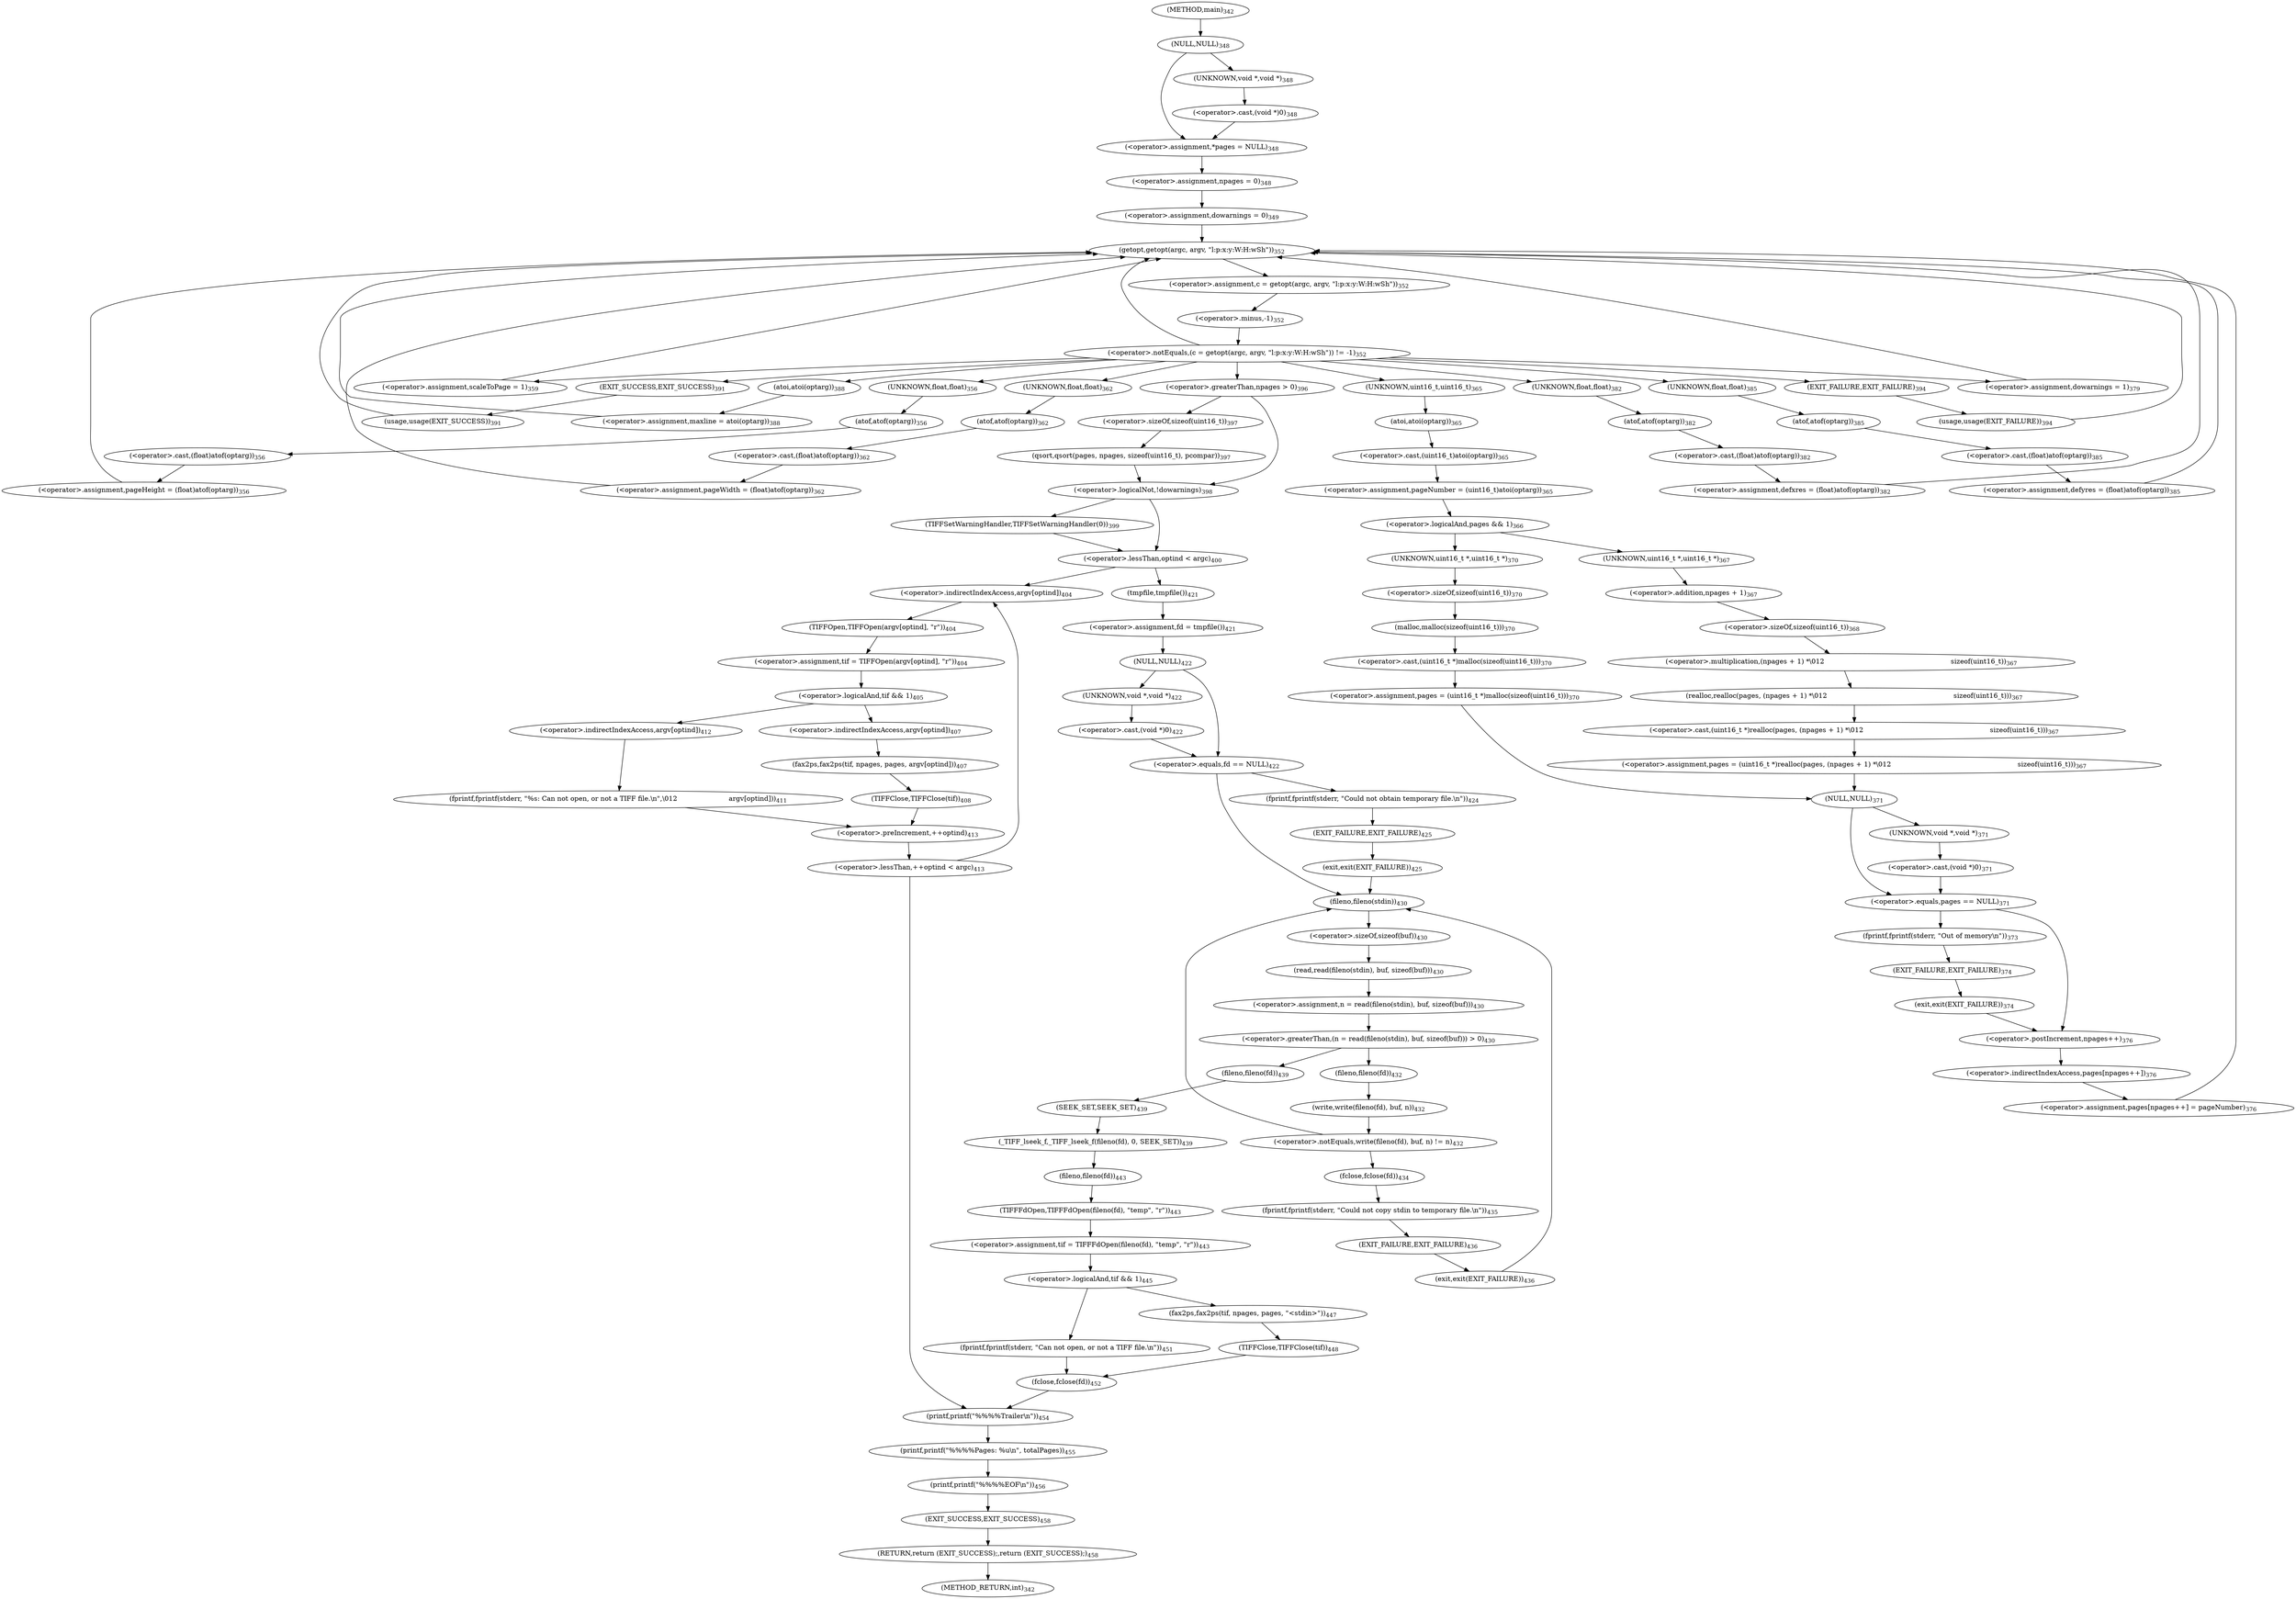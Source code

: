 digraph "main" {  
"10295" [label = <(&lt;operator&gt;.assignment,*pages = NULL)<SUB>348</SUB>> ]
"10302" [label = <(&lt;operator&gt;.assignment,npages = 0)<SUB>348</SUB>> ]
"10307" [label = <(&lt;operator&gt;.assignment,dowarnings = 0)<SUB>349</SUB>> ]
"10593" [label = <(printf,printf(&quot;%%%%Trailer\n&quot;))<SUB>454</SUB>> ]
"10595" [label = <(printf,printf(&quot;%%%%Pages: %u\n&quot;, totalPages))<SUB>455</SUB>> ]
"10598" [label = <(printf,printf(&quot;%%%%EOF\n&quot;))<SUB>456</SUB>> ]
"10600" [label = <(RETURN,return (EXIT_SUCCESS);,return (EXIT_SUCCESS);)<SUB>458</SUB>> ]
"10297" [label = <(NULL,NULL)<SUB>348</SUB>> ]
"10312" [label = <(&lt;operator&gt;.notEquals,(c = getopt(argc, argv, &quot;l:p:x:y:W:H:wSh&quot;)) != -1)<SUB>352</SUB>> ]
"10450" [label = <(&lt;operator&gt;.greaterThan,npages &gt; 0)<SUB>396</SUB>> ]
"10461" [label = <(&lt;operator&gt;.logicalNot,!dowarnings)<SUB>398</SUB>> ]
"10467" [label = <(&lt;operator&gt;.lessThan,optind &lt; argc)<SUB>400</SUB>> ]
"10601" [label = <(EXIT_SUCCESS,EXIT_SUCCESS)<SUB>458</SUB>> ]
"10313" [label = <(&lt;operator&gt;.assignment,c = getopt(argc, argv, &quot;l:p:x:y:W:H:wSh&quot;))<SUB>352</SUB>> ]
"10319" [label = <(&lt;operator&gt;.minus,-1)<SUB>352</SUB>> ]
"10454" [label = <(qsort,qsort(pages, npages, sizeof(uint16_t), pcompar))<SUB>397</SUB>> ]
"10464" [label = <(TIFFSetWarningHandler,TIFFSetWarningHandler(0))<SUB>399</SUB>> ]
"10299" [label = <(&lt;operator&gt;.cast,(void *)0)<SUB>348</SUB>> ]
"10315" [label = <(getopt,getopt(argc, argv, &quot;l:p:x:y:W:H:wSh&quot;))<SUB>352</SUB>> ]
"10326" [label = <(&lt;operator&gt;.assignment,pageHeight = (float)atof(optarg))<SUB>356</SUB>> ]
"10335" [label = <(&lt;operator&gt;.assignment,scaleToPage = 1)<SUB>359</SUB>> ]
"10341" [label = <(&lt;operator&gt;.assignment,pageWidth = (float)atof(optarg))<SUB>362</SUB>> ]
"10350" [label = <(&lt;operator&gt;.assignment,pageNumber = (uint16_t)atoi(optarg))<SUB>365</SUB>> ]
"10398" [label = <(&lt;operator&gt;.assignment,pages[npages++] = pageNumber)<SUB>376</SUB>> ]
"10407" [label = <(&lt;operator&gt;.assignment,dowarnings = 1)<SUB>379</SUB>> ]
"10413" [label = <(&lt;operator&gt;.assignment,defxres = (float)atof(optarg))<SUB>382</SUB>> ]
"10422" [label = <(&lt;operator&gt;.assignment,defyres = (float)atof(optarg))<SUB>385</SUB>> ]
"10431" [label = <(&lt;operator&gt;.assignment,maxline = atoi(optarg))<SUB>388</SUB>> ]
"10438" [label = <(usage,usage(EXIT_SUCCESS))<SUB>391</SUB>> ]
"10445" [label = <(usage,usage(EXIT_FAILURE))<SUB>394</SUB>> ]
"10457" [label = <(&lt;operator&gt;.sizeOf,sizeof(uint16_t))<SUB>397</SUB>> ]
"10502" [label = <(&lt;operator&gt;.lessThan,++optind &lt; argc)<SUB>413</SUB>> ]
"10511" [label = <(&lt;operator&gt;.assignment,fd = tmpfile())<SUB>421</SUB>> ]
"10560" [label = <(_TIFF_lseek_f,_TIFF_lseek_f(fileno(fd), 0, SEEK_SET))<SUB>439</SUB>> ]
"10567" [label = <(&lt;operator&gt;.assignment,tif = TIFFFdOpen(fileno(fd), &quot;temp&quot;, &quot;r&quot;))<SUB>443</SUB>> ]
"10591" [label = <(fclose,fclose(fd))<SUB>452</SUB>> ]
"10300" [label = <(UNKNOWN,void *,void *)<SUB>348</SUB>> ]
"10328" [label = <(&lt;operator&gt;.cast,(float)atof(optarg))<SUB>356</SUB>> ]
"10343" [label = <(&lt;operator&gt;.cast,(float)atof(optarg))<SUB>362</SUB>> ]
"10352" [label = <(&lt;operator&gt;.cast,(uint16_t)atoi(optarg))<SUB>365</SUB>> ]
"10357" [label = <(&lt;operator&gt;.logicalAnd,pages &amp;&amp; 1)<SUB>366</SUB>> ]
"10383" [label = <(&lt;operator&gt;.equals,pages == NULL)<SUB>371</SUB>> ]
"10399" [label = <(&lt;operator&gt;.indirectIndexAccess,pages[npages++])<SUB>376</SUB>> ]
"10415" [label = <(&lt;operator&gt;.cast,(float)atof(optarg))<SUB>382</SUB>> ]
"10424" [label = <(&lt;operator&gt;.cast,(float)atof(optarg))<SUB>385</SUB>> ]
"10433" [label = <(atoi,atoi(optarg))<SUB>388</SUB>> ]
"10439" [label = <(EXIT_SUCCESS,EXIT_SUCCESS)<SUB>391</SUB>> ]
"10446" [label = <(EXIT_FAILURE,EXIT_FAILURE)<SUB>394</SUB>> ]
"10473" [label = <(&lt;operator&gt;.assignment,tif = TIFFOpen(argv[optind], &quot;r&quot;))<SUB>404</SUB>> ]
"10503" [label = <(&lt;operator&gt;.preIncrement,++optind)<SUB>413</SUB>> ]
"10513" [label = <(tmpfile,tmpfile())<SUB>421</SUB>> ]
"10515" [label = <(&lt;operator&gt;.equals,fd == NULL)<SUB>422</SUB>> ]
"10531" [label = <(&lt;operator&gt;.greaterThan,(n = read(fileno(stdin), buf, sizeof(buf))) &gt; 0)<SUB>430</SUB>> ]
"10561" [label = <(fileno,fileno(fd))<SUB>439</SUB>> ]
"10564" [label = <(SEEK_SET,SEEK_SET)<SUB>439</SUB>> ]
"10569" [label = <(TIFFFdOpen,TIFFFdOpen(fileno(fd), &quot;temp&quot;, &quot;r&quot;))<SUB>443</SUB>> ]
"10575" [label = <(&lt;operator&gt;.logicalAnd,tif &amp;&amp; 1)<SUB>445</SUB>> ]
"10329" [label = <(UNKNOWN,float,float)<SUB>356</SUB>> ]
"10330" [label = <(atof,atof(optarg))<SUB>356</SUB>> ]
"10344" [label = <(UNKNOWN,float,float)<SUB>362</SUB>> ]
"10345" [label = <(atof,atof(optarg))<SUB>362</SUB>> ]
"10353" [label = <(UNKNOWN,uint16_t,uint16_t)<SUB>365</SUB>> ]
"10354" [label = <(atoi,atoi(optarg))<SUB>365</SUB>> ]
"10361" [label = <(&lt;operator&gt;.assignment,pages = (uint16_t *)realloc(pages, (npages + 1) *\012                                                           sizeof(uint16_t)))<SUB>367</SUB>> ]
"10385" [label = <(NULL,NULL)<SUB>371</SUB>> ]
"10391" [label = <(fprintf,fprintf(stderr, &quot;Out of memory\n&quot;))<SUB>373</SUB>> ]
"10394" [label = <(exit,exit(EXIT_FAILURE))<SUB>374</SUB>> ]
"10401" [label = <(&lt;operator&gt;.postIncrement,npages++)<SUB>376</SUB>> ]
"10416" [label = <(UNKNOWN,float,float)<SUB>382</SUB>> ]
"10417" [label = <(atof,atof(optarg))<SUB>382</SUB>> ]
"10425" [label = <(UNKNOWN,float,float)<SUB>385</SUB>> ]
"10426" [label = <(atof,atof(optarg))<SUB>385</SUB>> ]
"10475" [label = <(TIFFOpen,TIFFOpen(argv[optind], &quot;r&quot;))<SUB>404</SUB>> ]
"10481" [label = <(&lt;operator&gt;.logicalAnd,tif &amp;&amp; 1)<SUB>405</SUB>> ]
"10517" [label = <(NULL,NULL)<SUB>422</SUB>> ]
"10523" [label = <(fprintf,fprintf(stderr, &quot;Could not obtain temporary file.\n&quot;))<SUB>424</SUB>> ]
"10526" [label = <(exit,exit(EXIT_FAILURE))<SUB>425</SUB>> ]
"10532" [label = <(&lt;operator&gt;.assignment,n = read(fileno(stdin), buf, sizeof(buf)))<SUB>430</SUB>> ]
"10570" [label = <(fileno,fileno(fd))<SUB>443</SUB>> ]
"10579" [label = <(fax2ps,fax2ps(tif, npages, pages, &quot;&lt;stdin&gt;&quot;))<SUB>447</SUB>> ]
"10584" [label = <(TIFFClose,TIFFClose(tif))<SUB>448</SUB>> ]
"10363" [label = <(&lt;operator&gt;.cast,(uint16_t *)realloc(pages, (npages + 1) *\012                                                           sizeof(uint16_t)))<SUB>367</SUB>> ]
"10375" [label = <(&lt;operator&gt;.assignment,pages = (uint16_t *)malloc(sizeof(uint16_t)))<SUB>370</SUB>> ]
"10395" [label = <(EXIT_FAILURE,EXIT_FAILURE)<SUB>374</SUB>> ]
"10476" [label = <(&lt;operator&gt;.indirectIndexAccess,argv[optind])<SUB>404</SUB>> ]
"10485" [label = <(fax2ps,fax2ps(tif, npages, pages, argv[optind]))<SUB>407</SUB>> ]
"10492" [label = <(TIFFClose,TIFFClose(tif))<SUB>408</SUB>> ]
"10527" [label = <(EXIT_FAILURE,EXIT_FAILURE)<SUB>425</SUB>> ]
"10534" [label = <(read,read(fileno(stdin), buf, sizeof(buf)))<SUB>430</SUB>> ]
"10543" [label = <(&lt;operator&gt;.notEquals,write(fileno(fd), buf, n) != n)<SUB>432</SUB>> ]
"10588" [label = <(fprintf,fprintf(stderr, &quot;Can not open, or not a TIFF file.\n&quot;))<SUB>451</SUB>> ]
"10364" [label = <(UNKNOWN,uint16_t *,uint16_t *)<SUB>367</SUB>> ]
"10365" [label = <(realloc,realloc(pages, (npages + 1) *\012                                                           sizeof(uint16_t)))<SUB>367</SUB>> ]
"10377" [label = <(&lt;operator&gt;.cast,(uint16_t *)malloc(sizeof(uint16_t)))<SUB>370</SUB>> ]
"10387" [label = <(&lt;operator&gt;.cast,(void *)0)<SUB>371</SUB>> ]
"10489" [label = <(&lt;operator&gt;.indirectIndexAccess,argv[optind])<SUB>407</SUB>> ]
"10496" [label = <(fprintf,fprintf(stderr, &quot;%s: Can not open, or not a TIFF file.\n&quot;,\012                        argv[optind]))<SUB>411</SUB>> ]
"10519" [label = <(&lt;operator&gt;.cast,(void *)0)<SUB>422</SUB>> ]
"10535" [label = <(fileno,fileno(stdin))<SUB>430</SUB>> ]
"10538" [label = <(&lt;operator&gt;.sizeOf,sizeof(buf))<SUB>430</SUB>> ]
"10544" [label = <(write,write(fileno(fd), buf, n))<SUB>432</SUB>> ]
"10551" [label = <(fclose,fclose(fd))<SUB>434</SUB>> ]
"10553" [label = <(fprintf,fprintf(stderr, &quot;Could not copy stdin to temporary file.\n&quot;))<SUB>435</SUB>> ]
"10556" [label = <(exit,exit(EXIT_FAILURE))<SUB>436</SUB>> ]
"10367" [label = <(&lt;operator&gt;.multiplication,(npages + 1) *\012                                                           sizeof(uint16_t))<SUB>367</SUB>> ]
"10378" [label = <(UNKNOWN,uint16_t *,uint16_t *)<SUB>370</SUB>> ]
"10379" [label = <(malloc,malloc(sizeof(uint16_t)))<SUB>370</SUB>> ]
"10388" [label = <(UNKNOWN,void *,void *)<SUB>371</SUB>> ]
"10499" [label = <(&lt;operator&gt;.indirectIndexAccess,argv[optind])<SUB>412</SUB>> ]
"10520" [label = <(UNKNOWN,void *,void *)<SUB>422</SUB>> ]
"10545" [label = <(fileno,fileno(fd))<SUB>432</SUB>> ]
"10557" [label = <(EXIT_FAILURE,EXIT_FAILURE)<SUB>436</SUB>> ]
"10368" [label = <(&lt;operator&gt;.addition,npages + 1)<SUB>367</SUB>> ]
"10371" [label = <(&lt;operator&gt;.sizeOf,sizeof(uint16_t))<SUB>368</SUB>> ]
"10380" [label = <(&lt;operator&gt;.sizeOf,sizeof(uint16_t))<SUB>370</SUB>> ]
"10286" [label = <(METHOD,main)<SUB>342</SUB>> ]
"10604" [label = <(METHOD_RETURN,int)<SUB>342</SUB>> ]
  "10295" -> "10302" 
  "10302" -> "10307" 
  "10307" -> "10315" 
  "10593" -> "10595" 
  "10595" -> "10598" 
  "10598" -> "10601" 
  "10600" -> "10604" 
  "10297" -> "10300" 
  "10297" -> "10295" 
  "10312" -> "10315" 
  "10312" -> "10329" 
  "10312" -> "10335" 
  "10312" -> "10344" 
  "10312" -> "10353" 
  "10312" -> "10407" 
  "10312" -> "10416" 
  "10312" -> "10425" 
  "10312" -> "10433" 
  "10312" -> "10439" 
  "10312" -> "10446" 
  "10312" -> "10450" 
  "10450" -> "10457" 
  "10450" -> "10461" 
  "10461" -> "10464" 
  "10461" -> "10467" 
  "10467" -> "10476" 
  "10467" -> "10513" 
  "10601" -> "10600" 
  "10313" -> "10319" 
  "10319" -> "10312" 
  "10454" -> "10461" 
  "10464" -> "10467" 
  "10299" -> "10295" 
  "10315" -> "10313" 
  "10326" -> "10315" 
  "10335" -> "10315" 
  "10341" -> "10315" 
  "10350" -> "10357" 
  "10398" -> "10315" 
  "10407" -> "10315" 
  "10413" -> "10315" 
  "10422" -> "10315" 
  "10431" -> "10315" 
  "10438" -> "10315" 
  "10445" -> "10315" 
  "10457" -> "10454" 
  "10502" -> "10476" 
  "10502" -> "10593" 
  "10511" -> "10517" 
  "10560" -> "10570" 
  "10567" -> "10575" 
  "10591" -> "10593" 
  "10300" -> "10299" 
  "10328" -> "10326" 
  "10343" -> "10341" 
  "10352" -> "10350" 
  "10357" -> "10364" 
  "10357" -> "10378" 
  "10383" -> "10391" 
  "10383" -> "10401" 
  "10399" -> "10398" 
  "10415" -> "10413" 
  "10424" -> "10422" 
  "10433" -> "10431" 
  "10439" -> "10438" 
  "10446" -> "10445" 
  "10473" -> "10481" 
  "10503" -> "10502" 
  "10513" -> "10511" 
  "10515" -> "10523" 
  "10515" -> "10535" 
  "10531" -> "10545" 
  "10531" -> "10561" 
  "10561" -> "10564" 
  "10564" -> "10560" 
  "10569" -> "10567" 
  "10575" -> "10579" 
  "10575" -> "10588" 
  "10329" -> "10330" 
  "10330" -> "10328" 
  "10344" -> "10345" 
  "10345" -> "10343" 
  "10353" -> "10354" 
  "10354" -> "10352" 
  "10361" -> "10385" 
  "10385" -> "10388" 
  "10385" -> "10383" 
  "10391" -> "10395" 
  "10394" -> "10401" 
  "10401" -> "10399" 
  "10416" -> "10417" 
  "10417" -> "10415" 
  "10425" -> "10426" 
  "10426" -> "10424" 
  "10475" -> "10473" 
  "10481" -> "10489" 
  "10481" -> "10499" 
  "10517" -> "10520" 
  "10517" -> "10515" 
  "10523" -> "10527" 
  "10526" -> "10535" 
  "10532" -> "10531" 
  "10570" -> "10569" 
  "10579" -> "10584" 
  "10584" -> "10591" 
  "10363" -> "10361" 
  "10375" -> "10385" 
  "10395" -> "10394" 
  "10476" -> "10475" 
  "10485" -> "10492" 
  "10492" -> "10503" 
  "10527" -> "10526" 
  "10534" -> "10532" 
  "10543" -> "10535" 
  "10543" -> "10551" 
  "10588" -> "10591" 
  "10364" -> "10368" 
  "10365" -> "10363" 
  "10377" -> "10375" 
  "10387" -> "10383" 
  "10489" -> "10485" 
  "10496" -> "10503" 
  "10519" -> "10515" 
  "10535" -> "10538" 
  "10538" -> "10534" 
  "10544" -> "10543" 
  "10551" -> "10553" 
  "10553" -> "10557" 
  "10556" -> "10535" 
  "10367" -> "10365" 
  "10378" -> "10380" 
  "10379" -> "10377" 
  "10388" -> "10387" 
  "10499" -> "10496" 
  "10520" -> "10519" 
  "10545" -> "10544" 
  "10557" -> "10556" 
  "10368" -> "10371" 
  "10371" -> "10367" 
  "10380" -> "10379" 
  "10286" -> "10297" 
}
